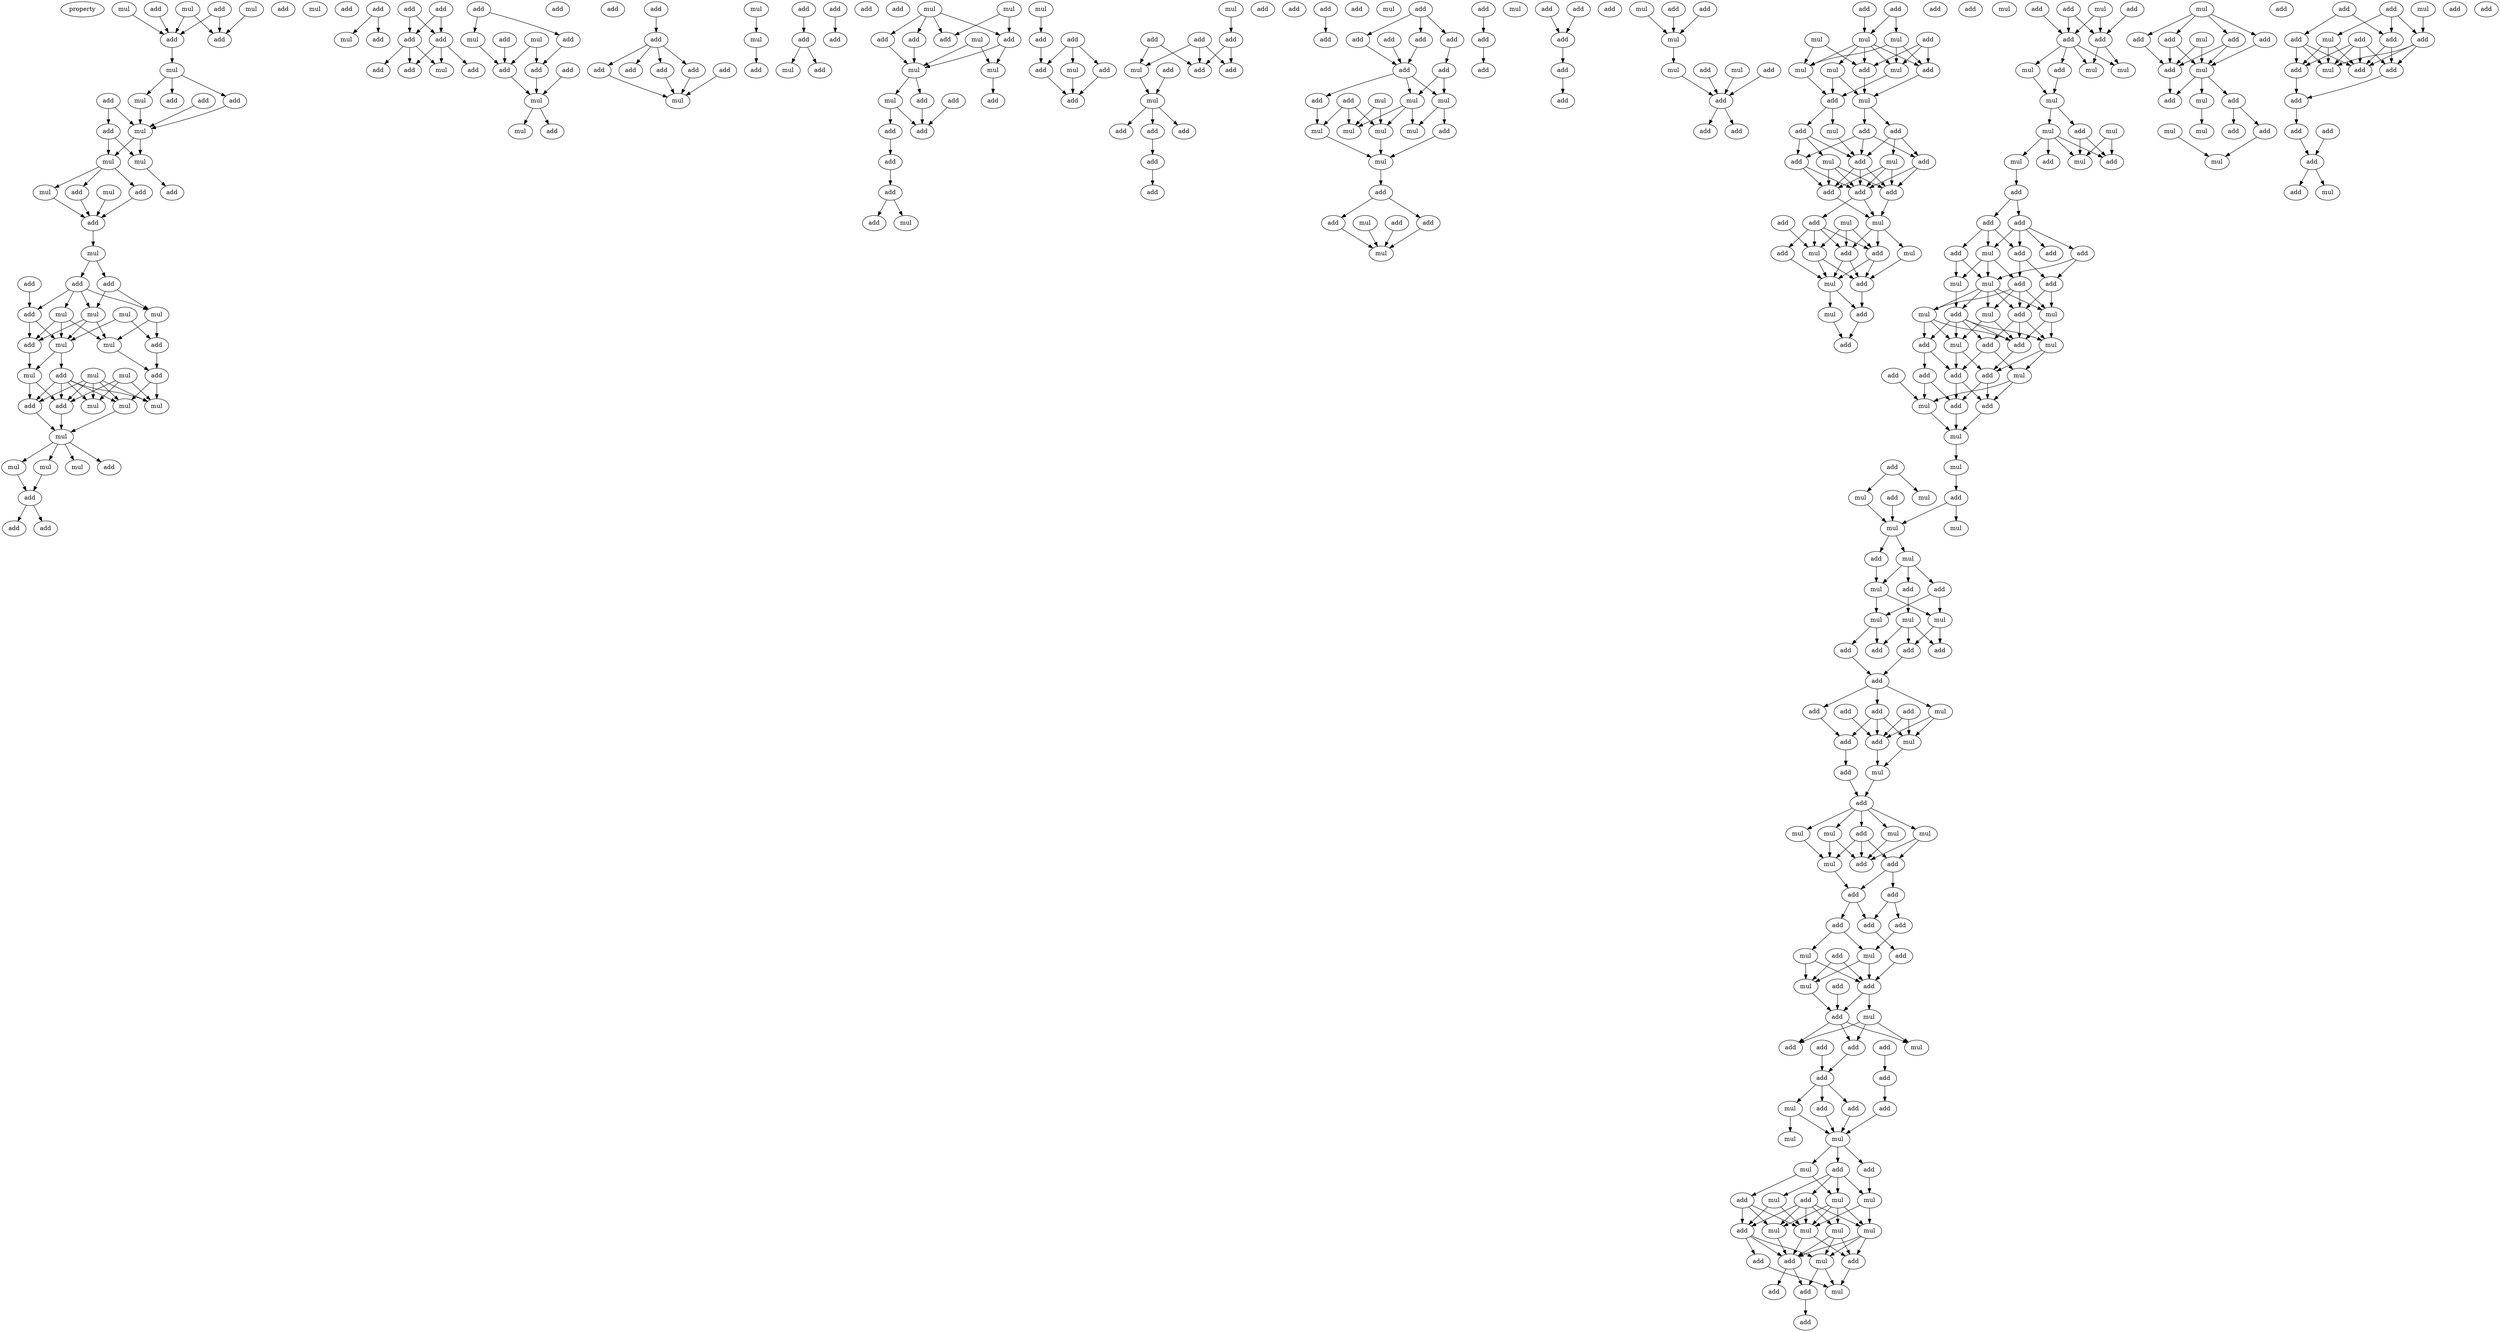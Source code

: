 digraph {
    node [fontcolor=black]
    property [mul=2,lf=1.4]
    0 [ label = add ];
    1 [ label = add ];
    2 [ label = mul ];
    3 [ label = mul ];
    4 [ label = mul ];
    5 [ label = add ];
    6 [ label = add ];
    7 [ label = mul ];
    8 [ label = add ];
    9 [ label = add ];
    10 [ label = mul ];
    11 [ label = add ];
    12 [ label = add ];
    13 [ label = add ];
    14 [ label = mul ];
    15 [ label = mul ];
    16 [ label = mul ];
    17 [ label = add ];
    18 [ label = add ];
    19 [ label = mul ];
    20 [ label = add ];
    21 [ label = mul ];
    22 [ label = add ];
    23 [ label = mul ];
    24 [ label = add ];
    25 [ label = add ];
    26 [ label = add ];
    27 [ label = mul ];
    28 [ label = add ];
    29 [ label = mul ];
    30 [ label = mul ];
    31 [ label = mul ];
    32 [ label = mul ];
    33 [ label = add ];
    34 [ label = add ];
    35 [ label = mul ];
    36 [ label = add ];
    37 [ label = mul ];
    38 [ label = mul ];
    39 [ label = mul ];
    40 [ label = add ];
    41 [ label = add ];
    42 [ label = mul ];
    43 [ label = mul ];
    44 [ label = add ];
    45 [ label = mul ];
    46 [ label = mul ];
    47 [ label = mul ];
    48 [ label = mul ];
    49 [ label = add ];
    50 [ label = mul ];
    51 [ label = add ];
    52 [ label = add ];
    53 [ label = add ];
    54 [ label = mul ];
    55 [ label = add ];
    56 [ label = add ];
    57 [ label = add ];
    58 [ label = add ];
    59 [ label = mul ];
    60 [ label = add ];
    61 [ label = add ];
    62 [ label = add ];
    63 [ label = add ];
    64 [ label = add ];
    65 [ label = mul ];
    66 [ label = add ];
    67 [ label = add ];
    68 [ label = add ];
    69 [ label = mul ];
    70 [ label = mul ];
    71 [ label = add ];
    72 [ label = add ];
    73 [ label = add ];
    74 [ label = add ];
    75 [ label = add ];
    76 [ label = add ];
    77 [ label = mul ];
    78 [ label = mul ];
    79 [ label = add ];
    80 [ label = add ];
    81 [ label = add ];
    82 [ label = add ];
    83 [ label = add ];
    84 [ label = add ];
    85 [ label = add ];
    86 [ label = add ];
    87 [ label = add ];
    88 [ label = mul ];
    89 [ label = mul ];
    90 [ label = mul ];
    91 [ label = add ];
    92 [ label = add ];
    93 [ label = add ];
    94 [ label = mul ];
    95 [ label = add ];
    96 [ label = add ];
    97 [ label = add ];
    98 [ label = add ];
    99 [ label = add ];
    100 [ label = mul ];
    101 [ label = mul ];
    102 [ label = add ];
    103 [ label = mul ];
    104 [ label = add ];
    105 [ label = add ];
    106 [ label = add ];
    107 [ label = mul ];
    108 [ label = mul ];
    109 [ label = mul ];
    110 [ label = add ];
    111 [ label = add ];
    112 [ label = add ];
    113 [ label = add ];
    114 [ label = add ];
    115 [ label = add ];
    116 [ label = add ];
    117 [ label = mul ];
    118 [ label = add ];
    119 [ label = mul ];
    120 [ label = add ];
    121 [ label = add ];
    122 [ label = mul ];
    123 [ label = add ];
    124 [ label = add ];
    125 [ label = add ];
    126 [ label = mul ];
    127 [ label = add ];
    128 [ label = add ];
    129 [ label = add ];
    130 [ label = add ];
    131 [ label = add ];
    132 [ label = add ];
    133 [ label = mul ];
    134 [ label = mul ];
    135 [ label = add ];
    136 [ label = add ];
    137 [ label = add ];
    138 [ label = add ];
    139 [ label = add ];
    140 [ label = add ];
    141 [ label = add ];
    142 [ label = add ];
    143 [ label = add ];
    144 [ label = mul ];
    145 [ label = add ];
    146 [ label = add ];
    147 [ label = add ];
    148 [ label = add ];
    149 [ label = add ];
    150 [ label = add ];
    151 [ label = add ];
    152 [ label = add ];
    153 [ label = add ];
    154 [ label = add ];
    155 [ label = mul ];
    156 [ label = mul ];
    157 [ label = mul ];
    158 [ label = add ];
    159 [ label = mul ];
    160 [ label = mul ];
    161 [ label = mul ];
    162 [ label = mul ];
    163 [ label = mul ];
    164 [ label = add ];
    165 [ label = add ];
    166 [ label = mul ];
    167 [ label = add ];
    168 [ label = add ];
    169 [ label = add ];
    170 [ label = add ];
    171 [ label = mul ];
    172 [ label = mul ];
    173 [ label = add ];
    174 [ label = add ];
    175 [ label = add ];
    176 [ label = add ];
    177 [ label = add ];
    178 [ label = add ];
    179 [ label = mul ];
    180 [ label = add ];
    181 [ label = add ];
    182 [ label = add ];
    183 [ label = mul ];
    184 [ label = add ];
    185 [ label = mul ];
    186 [ label = mul ];
    187 [ label = add ];
    188 [ label = add ];
    189 [ label = add ];
    190 [ label = add ];
    191 [ label = add ];
    192 [ label = add ];
    193 [ label = mul ];
    194 [ label = mul ];
    195 [ label = mul ];
    196 [ label = add ];
    197 [ label = mul ];
    198 [ label = add ];
    199 [ label = mul ];
    200 [ label = add ];
    201 [ label = mul ];
    202 [ label = add ];
    203 [ label = mul ];
    204 [ label = add ];
    205 [ label = mul ];
    206 [ label = add ];
    207 [ label = add ];
    208 [ label = add ];
    209 [ label = mul ];
    210 [ label = add ];
    211 [ label = mul ];
    212 [ label = add ];
    213 [ label = add ];
    214 [ label = add ];
    215 [ label = add ];
    216 [ label = add ];
    217 [ label = add ];
    218 [ label = mul ];
    219 [ label = mul ];
    220 [ label = mul ];
    221 [ label = add ];
    222 [ label = mul ];
    223 [ label = add ];
    224 [ label = add ];
    225 [ label = add ];
    226 [ label = mul ];
    227 [ label = add ];
    228 [ label = mul ];
    229 [ label = add ];
    230 [ label = mul ];
    231 [ label = add ];
    232 [ label = add ];
    233 [ label = add ];
    234 [ label = add ];
    235 [ label = mul ];
    236 [ label = add ];
    237 [ label = add ];
    238 [ label = add ];
    239 [ label = mul ];
    240 [ label = mul ];
    241 [ label = add ];
    242 [ label = mul ];
    243 [ label = mul ];
    244 [ label = mul ];
    245 [ label = add ];
    246 [ label = mul ];
    247 [ label = mul ];
    248 [ label = add ];
    249 [ label = mul ];
    250 [ label = add ];
    251 [ label = add ];
    252 [ label = add ];
    253 [ label = add ];
    254 [ label = mul ];
    255 [ label = add ];
    256 [ label = add ];
    257 [ label = add ];
    258 [ label = add ];
    259 [ label = add ];
    260 [ label = mul ];
    261 [ label = mul ];
    262 [ label = add ];
    263 [ label = add ];
    264 [ label = mul ];
    265 [ label = add ];
    266 [ label = mul ];
    267 [ label = mul ];
    268 [ label = add ];
    269 [ label = mul ];
    270 [ label = add ];
    271 [ label = add ];
    272 [ label = mul ];
    273 [ label = add ];
    274 [ label = mul ];
    275 [ label = add ];
    276 [ label = add ];
    277 [ label = add ];
    278 [ label = mul ];
    279 [ label = add ];
    280 [ label = add ];
    281 [ label = mul ];
    282 [ label = add ];
    283 [ label = mul ];
    284 [ label = mul ];
    285 [ label = add ];
    286 [ label = add ];
    287 [ label = mul ];
    288 [ label = mul ];
    289 [ label = mul ];
    290 [ label = mul ];
    291 [ label = add ];
    292 [ label = add ];
    293 [ label = mul ];
    294 [ label = add ];
    295 [ label = mul ];
    296 [ label = mul ];
    297 [ label = mul ];
    298 [ label = add ];
    299 [ label = add ];
    300 [ label = add ];
    301 [ label = add ];
    302 [ label = add ];
    303 [ label = add ];
    304 [ label = add ];
    305 [ label = mul ];
    306 [ label = add ];
    307 [ label = add ];
    308 [ label = add ];
    309 [ label = mul ];
    310 [ label = add ];
    311 [ label = mul ];
    312 [ label = add ];
    313 [ label = add ];
    314 [ label = mul ];
    315 [ label = mul ];
    316 [ label = mul ];
    317 [ label = add ];
    318 [ label = mul ];
    319 [ label = add ];
    320 [ label = mul ];
    321 [ label = add ];
    322 [ label = add ];
    323 [ label = add ];
    324 [ label = add ];
    325 [ label = add ];
    326 [ label = add ];
    327 [ label = add ];
    328 [ label = add ];
    329 [ label = mul ];
    330 [ label = mul ];
    331 [ label = add ];
    332 [ label = add ];
    333 [ label = mul ];
    334 [ label = mul ];
    335 [ label = add ];
    336 [ label = add ];
    337 [ label = mul ];
    338 [ label = add ];
    339 [ label = add ];
    340 [ label = add ];
    341 [ label = add ];
    342 [ label = add ];
    343 [ label = add ];
    344 [ label = add ];
    345 [ label = mul ];
    346 [ label = add ];
    347 [ label = mul ];
    348 [ label = mul ];
    349 [ label = add ];
    350 [ label = mul ];
    351 [ label = add ];
    352 [ label = add ];
    353 [ label = mul ];
    354 [ label = mul ];
    355 [ label = mul ];
    356 [ label = add ];
    357 [ label = mul ];
    358 [ label = mul ];
    359 [ label = add ];
    360 [ label = mul ];
    361 [ label = mul ];
    362 [ label = add ];
    363 [ label = mul ];
    364 [ label = add ];
    365 [ label = add ];
    366 [ label = add ];
    367 [ label = add ];
    368 [ label = mul ];
    369 [ label = add ];
    370 [ label = mul ];
    371 [ label = add ];
    372 [ label = add ];
    373 [ label = mul ];
    374 [ label = add ];
    375 [ label = add ];
    376 [ label = mul ];
    377 [ label = add ];
    378 [ label = add ];
    379 [ label = mul ];
    380 [ label = add ];
    381 [ label = add ];
    382 [ label = mul ];
    383 [ label = mul ];
    384 [ label = add ];
    385 [ label = add ];
    386 [ label = mul ];
    387 [ label = mul ];
    388 [ label = add ];
    389 [ label = add ];
    390 [ label = add ];
    391 [ label = add ];
    392 [ label = mul ];
    393 [ label = add ];
    394 [ label = add ];
    395 [ label = add ];
    396 [ label = add ];
    397 [ label = mul ];
    398 [ label = add ];
    399 [ label = add ];
    400 [ label = add ];
    401 [ label = add ];
    402 [ label = add ];
    403 [ label = add ];
    404 [ label = add ];
    405 [ label = add ];
    406 [ label = mul ];
    0 -> 5 [ name = 0 ];
    0 -> 6 [ name = 1 ];
    1 -> 5 [ name = 2 ];
    2 -> 5 [ name = 3 ];
    3 -> 6 [ name = 4 ];
    4 -> 5 [ name = 5 ];
    4 -> 6 [ name = 6 ];
    5 -> 7 [ name = 7 ];
    7 -> 9 [ name = 8 ];
    7 -> 10 [ name = 9 ];
    7 -> 12 [ name = 10 ];
    8 -> 14 [ name = 11 ];
    9 -> 14 [ name = 12 ];
    10 -> 14 [ name = 13 ];
    11 -> 13 [ name = 14 ];
    11 -> 14 [ name = 15 ];
    13 -> 15 [ name = 16 ];
    13 -> 16 [ name = 17 ];
    14 -> 15 [ name = 18 ];
    14 -> 16 [ name = 19 ];
    15 -> 18 [ name = 20 ];
    15 -> 20 [ name = 21 ];
    15 -> 21 [ name = 22 ];
    16 -> 17 [ name = 23 ];
    18 -> 22 [ name = 24 ];
    19 -> 22 [ name = 25 ];
    20 -> 22 [ name = 26 ];
    21 -> 22 [ name = 27 ];
    22 -> 23 [ name = 28 ];
    23 -> 25 [ name = 29 ];
    23 -> 26 [ name = 30 ];
    24 -> 28 [ name = 31 ];
    25 -> 28 [ name = 32 ];
    25 -> 29 [ name = 33 ];
    25 -> 30 [ name = 34 ];
    25 -> 31 [ name = 35 ];
    26 -> 30 [ name = 36 ];
    26 -> 31 [ name = 37 ];
    27 -> 32 [ name = 38 ];
    27 -> 33 [ name = 39 ];
    28 -> 32 [ name = 40 ];
    28 -> 34 [ name = 41 ];
    29 -> 32 [ name = 42 ];
    29 -> 34 [ name = 43 ];
    29 -> 35 [ name = 44 ];
    30 -> 32 [ name = 45 ];
    30 -> 34 [ name = 46 ];
    30 -> 35 [ name = 47 ];
    31 -> 33 [ name = 48 ];
    31 -> 35 [ name = 49 ];
    32 -> 36 [ name = 50 ];
    32 -> 38 [ name = 51 ];
    33 -> 40 [ name = 52 ];
    34 -> 38 [ name = 53 ];
    35 -> 40 [ name = 54 ];
    36 -> 41 [ name = 55 ];
    36 -> 42 [ name = 56 ];
    36 -> 43 [ name = 57 ];
    36 -> 44 [ name = 58 ];
    36 -> 45 [ name = 59 ];
    37 -> 41 [ name = 60 ];
    37 -> 42 [ name = 61 ];
    37 -> 43 [ name = 62 ];
    38 -> 41 [ name = 63 ];
    38 -> 44 [ name = 64 ];
    39 -> 41 [ name = 65 ];
    39 -> 42 [ name = 66 ];
    39 -> 43 [ name = 67 ];
    39 -> 44 [ name = 68 ];
    39 -> 45 [ name = 69 ];
    40 -> 42 [ name = 70 ];
    40 -> 45 [ name = 71 ];
    41 -> 46 [ name = 72 ];
    44 -> 46 [ name = 73 ];
    45 -> 46 [ name = 74 ];
    46 -> 47 [ name = 75 ];
    46 -> 48 [ name = 76 ];
    46 -> 49 [ name = 77 ];
    46 -> 50 [ name = 78 ];
    47 -> 51 [ name = 79 ];
    50 -> 51 [ name = 80 ];
    51 -> 52 [ name = 81 ];
    51 -> 55 [ name = 82 ];
    57 -> 59 [ name = 83 ];
    57 -> 60 [ name = 84 ];
    58 -> 62 [ name = 85 ];
    58 -> 63 [ name = 86 ];
    61 -> 62 [ name = 87 ];
    61 -> 63 [ name = 88 ];
    62 -> 64 [ name = 89 ];
    62 -> 65 [ name = 90 ];
    62 -> 67 [ name = 91 ];
    63 -> 64 [ name = 92 ];
    63 -> 65 [ name = 93 ];
    63 -> 66 [ name = 94 ];
    68 -> 70 [ name = 95 ];
    68 -> 72 [ name = 96 ];
    69 -> 74 [ name = 97 ];
    69 -> 75 [ name = 98 ];
    70 -> 75 [ name = 99 ];
    71 -> 75 [ name = 100 ];
    72 -> 74 [ name = 101 ];
    74 -> 77 [ name = 102 ];
    75 -> 77 [ name = 103 ];
    76 -> 77 [ name = 104 ];
    77 -> 78 [ name = 105 ];
    77 -> 81 [ name = 106 ];
    80 -> 82 [ name = 107 ];
    82 -> 83 [ name = 108 ];
    82 -> 84 [ name = 109 ];
    82 -> 85 [ name = 110 ];
    82 -> 87 [ name = 111 ];
    83 -> 89 [ name = 112 ];
    85 -> 89 [ name = 113 ];
    86 -> 89 [ name = 114 ];
    87 -> 89 [ name = 115 ];
    88 -> 90 [ name = 116 ];
    90 -> 92 [ name = 117 ];
    91 -> 93 [ name = 118 ];
    93 -> 94 [ name = 119 ];
    93 -> 95 [ name = 120 ];
    96 -> 97 [ name = 121 ];
    100 -> 102 [ name = 122 ];
    100 -> 104 [ name = 123 ];
    100 -> 105 [ name = 124 ];
    100 -> 106 [ name = 125 ];
    101 -> 102 [ name = 126 ];
    101 -> 105 [ name = 127 ];
    102 -> 107 [ name = 128 ];
    102 -> 108 [ name = 129 ];
    103 -> 107 [ name = 130 ];
    103 -> 108 [ name = 131 ];
    104 -> 108 [ name = 132 ];
    106 -> 108 [ name = 133 ];
    107 -> 112 [ name = 134 ];
    108 -> 109 [ name = 135 ];
    108 -> 110 [ name = 136 ];
    109 -> 113 [ name = 137 ];
    109 -> 114 [ name = 138 ];
    110 -> 113 [ name = 139 ];
    111 -> 113 [ name = 140 ];
    114 -> 115 [ name = 141 ];
    115 -> 116 [ name = 142 ];
    116 -> 118 [ name = 143 ];
    116 -> 119 [ name = 144 ];
    117 -> 121 [ name = 145 ];
    120 -> 122 [ name = 146 ];
    120 -> 123 [ name = 147 ];
    120 -> 124 [ name = 148 ];
    121 -> 123 [ name = 149 ];
    122 -> 125 [ name = 150 ];
    123 -> 125 [ name = 151 ];
    124 -> 125 [ name = 152 ];
    126 -> 129 [ name = 153 ];
    127 -> 130 [ name = 154 ];
    127 -> 133 [ name = 155 ];
    128 -> 130 [ name = 156 ];
    128 -> 132 [ name = 157 ];
    128 -> 133 [ name = 158 ];
    129 -> 130 [ name = 159 ];
    129 -> 132 [ name = 160 ];
    131 -> 134 [ name = 161 ];
    133 -> 134 [ name = 162 ];
    134 -> 135 [ name = 163 ];
    134 -> 136 [ name = 164 ];
    134 -> 138 [ name = 165 ];
    136 -> 139 [ name = 166 ];
    139 -> 141 [ name = 167 ];
    142 -> 145 [ name = 168 ];
    146 -> 147 [ name = 169 ];
    146 -> 148 [ name = 170 ];
    146 -> 149 [ name = 171 ];
    147 -> 152 [ name = 172 ];
    148 -> 151 [ name = 173 ];
    149 -> 151 [ name = 174 ];
    150 -> 151 [ name = 175 ];
    151 -> 154 [ name = 176 ];
    151 -> 155 [ name = 177 ];
    151 -> 156 [ name = 178 ];
    152 -> 155 [ name = 179 ];
    152 -> 156 [ name = 180 ];
    153 -> 159 [ name = 181 ];
    153 -> 160 [ name = 182 ];
    153 -> 161 [ name = 183 ];
    154 -> 160 [ name = 184 ];
    155 -> 159 [ name = 185 ];
    155 -> 161 [ name = 186 ];
    155 -> 162 [ name = 187 ];
    156 -> 158 [ name = 188 ];
    156 -> 162 [ name = 189 ];
    157 -> 159 [ name = 190 ];
    157 -> 161 [ name = 191 ];
    158 -> 163 [ name = 192 ];
    159 -> 163 [ name = 193 ];
    160 -> 163 [ name = 194 ];
    163 -> 164 [ name = 195 ];
    164 -> 165 [ name = 196 ];
    164 -> 168 [ name = 197 ];
    165 -> 171 [ name = 198 ];
    166 -> 171 [ name = 199 ];
    167 -> 171 [ name = 200 ];
    168 -> 171 [ name = 201 ];
    169 -> 170 [ name = 202 ];
    170 -> 175 [ name = 203 ];
    173 -> 176 [ name = 204 ];
    174 -> 176 [ name = 205 ];
    176 -> 177 [ name = 206 ];
    177 -> 181 [ name = 207 ];
    179 -> 183 [ name = 208 ];
    180 -> 183 [ name = 209 ];
    182 -> 183 [ name = 210 ];
    183 -> 185 [ name = 211 ];
    184 -> 188 [ name = 212 ];
    185 -> 188 [ name = 213 ];
    186 -> 188 [ name = 214 ];
    187 -> 188 [ name = 215 ];
    188 -> 189 [ name = 216 ];
    188 -> 190 [ name = 217 ];
    191 -> 193 [ name = 218 ];
    191 -> 195 [ name = 219 ];
    192 -> 195 [ name = 220 ];
    193 -> 199 [ name = 221 ];
    193 -> 200 [ name = 222 ];
    193 -> 201 [ name = 223 ];
    194 -> 198 [ name = 224 ];
    194 -> 199 [ name = 225 ];
    195 -> 197 [ name = 226 ];
    195 -> 198 [ name = 227 ];
    195 -> 199 [ name = 228 ];
    195 -> 200 [ name = 229 ];
    195 -> 201 [ name = 230 ];
    196 -> 198 [ name = 231 ];
    196 -> 200 [ name = 232 ];
    196 -> 201 [ name = 233 ];
    197 -> 202 [ name = 234 ];
    197 -> 203 [ name = 235 ];
    198 -> 203 [ name = 236 ];
    199 -> 202 [ name = 237 ];
    200 -> 203 [ name = 238 ];
    201 -> 202 [ name = 239 ];
    202 -> 205 [ name = 240 ];
    202 -> 206 [ name = 241 ];
    203 -> 204 [ name = 242 ];
    203 -> 207 [ name = 243 ];
    204 -> 209 [ name = 244 ];
    204 -> 210 [ name = 245 ];
    204 -> 212 [ name = 246 ];
    205 -> 212 [ name = 247 ];
    206 -> 208 [ name = 248 ];
    206 -> 211 [ name = 249 ];
    206 -> 212 [ name = 250 ];
    207 -> 208 [ name = 251 ];
    207 -> 210 [ name = 252 ];
    207 -> 212 [ name = 253 ];
    208 -> 213 [ name = 254 ];
    208 -> 215 [ name = 255 ];
    209 -> 213 [ name = 256 ];
    209 -> 214 [ name = 257 ];
    209 -> 215 [ name = 258 ];
    210 -> 213 [ name = 259 ];
    210 -> 214 [ name = 260 ];
    211 -> 213 [ name = 261 ];
    211 -> 214 [ name = 262 ];
    211 -> 215 [ name = 263 ];
    212 -> 213 [ name = 264 ];
    212 -> 214 [ name = 265 ];
    212 -> 215 [ name = 266 ];
    213 -> 217 [ name = 267 ];
    213 -> 218 [ name = 268 ];
    214 -> 218 [ name = 269 ];
    215 -> 218 [ name = 270 ];
    216 -> 222 [ name = 271 ];
    217 -> 221 [ name = 272 ];
    217 -> 222 [ name = 273 ];
    217 -> 223 [ name = 274 ];
    217 -> 224 [ name = 275 ];
    218 -> 220 [ name = 276 ];
    218 -> 223 [ name = 277 ];
    218 -> 224 [ name = 278 ];
    219 -> 222 [ name = 279 ];
    219 -> 223 [ name = 280 ];
    219 -> 224 [ name = 281 ];
    220 -> 225 [ name = 282 ];
    221 -> 226 [ name = 283 ];
    222 -> 225 [ name = 284 ];
    222 -> 226 [ name = 285 ];
    223 -> 225 [ name = 286 ];
    223 -> 226 [ name = 287 ];
    224 -> 225 [ name = 288 ];
    224 -> 226 [ name = 289 ];
    225 -> 231 [ name = 290 ];
    226 -> 228 [ name = 291 ];
    226 -> 231 [ name = 292 ];
    228 -> 232 [ name = 293 ];
    231 -> 232 [ name = 294 ];
    233 -> 237 [ name = 295 ];
    234 -> 237 [ name = 296 ];
    234 -> 238 [ name = 297 ];
    235 -> 237 [ name = 298 ];
    235 -> 238 [ name = 299 ];
    236 -> 238 [ name = 300 ];
    237 -> 239 [ name = 301 ];
    237 -> 240 [ name = 302 ];
    237 -> 241 [ name = 303 ];
    237 -> 242 [ name = 304 ];
    238 -> 240 [ name = 305 ];
    238 -> 242 [ name = 306 ];
    239 -> 243 [ name = 307 ];
    241 -> 243 [ name = 308 ];
    243 -> 244 [ name = 309 ];
    243 -> 245 [ name = 310 ];
    244 -> 247 [ name = 311 ];
    244 -> 248 [ name = 312 ];
    244 -> 249 [ name = 313 ];
    244 -> 250 [ name = 314 ];
    245 -> 249 [ name = 315 ];
    245 -> 250 [ name = 316 ];
    246 -> 249 [ name = 317 ];
    246 -> 250 [ name = 318 ];
    247 -> 251 [ name = 319 ];
    251 -> 252 [ name = 320 ];
    251 -> 253 [ name = 321 ];
    252 -> 254 [ name = 322 ];
    252 -> 255 [ name = 323 ];
    252 -> 256 [ name = 324 ];
    252 -> 257 [ name = 325 ];
    253 -> 254 [ name = 326 ];
    253 -> 256 [ name = 327 ];
    253 -> 258 [ name = 328 ];
    254 -> 259 [ name = 329 ];
    254 -> 260 [ name = 330 ];
    254 -> 261 [ name = 331 ];
    255 -> 261 [ name = 332 ];
    255 -> 262 [ name = 333 ];
    256 -> 259 [ name = 334 ];
    256 -> 262 [ name = 335 ];
    258 -> 260 [ name = 336 ];
    258 -> 261 [ name = 337 ];
    259 -> 263 [ name = 338 ];
    259 -> 264 [ name = 339 ];
    259 -> 266 [ name = 340 ];
    259 -> 267 [ name = 341 ];
    260 -> 265 [ name = 342 ];
    261 -> 263 [ name = 343 ];
    261 -> 264 [ name = 344 ];
    261 -> 265 [ name = 345 ];
    261 -> 266 [ name = 346 ];
    261 -> 267 [ name = 347 ];
    262 -> 263 [ name = 348 ];
    262 -> 264 [ name = 349 ];
    263 -> 268 [ name = 350 ];
    263 -> 269 [ name = 351 ];
    263 -> 271 [ name = 352 ];
    264 -> 268 [ name = 353 ];
    264 -> 269 [ name = 354 ];
    265 -> 268 [ name = 355 ];
    265 -> 269 [ name = 356 ];
    265 -> 270 [ name = 357 ];
    265 -> 271 [ name = 358 ];
    265 -> 272 [ name = 359 ];
    266 -> 268 [ name = 360 ];
    266 -> 272 [ name = 361 ];
    267 -> 268 [ name = 362 ];
    267 -> 270 [ name = 363 ];
    267 -> 272 [ name = 364 ];
    268 -> 273 [ name = 365 ];
    269 -> 273 [ name = 366 ];
    269 -> 274 [ name = 367 ];
    270 -> 276 [ name = 368 ];
    270 -> 277 [ name = 369 ];
    271 -> 274 [ name = 370 ];
    271 -> 276 [ name = 371 ];
    272 -> 273 [ name = 372 ];
    272 -> 276 [ name = 373 ];
    273 -> 279 [ name = 374 ];
    273 -> 280 [ name = 375 ];
    274 -> 278 [ name = 376 ];
    274 -> 280 [ name = 377 ];
    275 -> 278 [ name = 378 ];
    276 -> 279 [ name = 379 ];
    276 -> 280 [ name = 380 ];
    277 -> 278 [ name = 381 ];
    277 -> 279 [ name = 382 ];
    278 -> 281 [ name = 383 ];
    279 -> 281 [ name = 384 ];
    280 -> 281 [ name = 385 ];
    281 -> 283 [ name = 386 ];
    282 -> 284 [ name = 387 ];
    282 -> 287 [ name = 388 ];
    283 -> 286 [ name = 389 ];
    284 -> 288 [ name = 390 ];
    285 -> 288 [ name = 391 ];
    286 -> 288 [ name = 392 ];
    286 -> 289 [ name = 393 ];
    288 -> 290 [ name = 394 ];
    288 -> 291 [ name = 395 ];
    290 -> 292 [ name = 396 ];
    290 -> 293 [ name = 397 ];
    290 -> 294 [ name = 398 ];
    291 -> 293 [ name = 399 ];
    292 -> 297 [ name = 400 ];
    293 -> 295 [ name = 401 ];
    293 -> 296 [ name = 402 ];
    294 -> 295 [ name = 403 ];
    294 -> 296 [ name = 404 ];
    295 -> 300 [ name = 405 ];
    295 -> 301 [ name = 406 ];
    296 -> 298 [ name = 407 ];
    296 -> 299 [ name = 408 ];
    297 -> 298 [ name = 409 ];
    297 -> 300 [ name = 410 ];
    297 -> 301 [ name = 411 ];
    299 -> 302 [ name = 412 ];
    301 -> 302 [ name = 413 ];
    302 -> 303 [ name = 414 ];
    302 -> 305 [ name = 415 ];
    302 -> 307 [ name = 416 ];
    303 -> 308 [ name = 417 ];
    303 -> 309 [ name = 418 ];
    303 -> 310 [ name = 419 ];
    304 -> 308 [ name = 420 ];
    304 -> 309 [ name = 421 ];
    305 -> 308 [ name = 422 ];
    305 -> 309 [ name = 423 ];
    306 -> 308 [ name = 424 ];
    307 -> 310 [ name = 425 ];
    308 -> 311 [ name = 426 ];
    309 -> 311 [ name = 427 ];
    310 -> 312 [ name = 428 ];
    311 -> 313 [ name = 429 ];
    312 -> 313 [ name = 430 ];
    313 -> 314 [ name = 431 ];
    313 -> 315 [ name = 432 ];
    313 -> 316 [ name = 433 ];
    313 -> 317 [ name = 434 ];
    313 -> 318 [ name = 435 ];
    314 -> 320 [ name = 436 ];
    315 -> 319 [ name = 437 ];
    315 -> 320 [ name = 438 ];
    316 -> 319 [ name = 439 ];
    316 -> 321 [ name = 440 ];
    317 -> 319 [ name = 441 ];
    317 -> 320 [ name = 442 ];
    317 -> 321 [ name = 443 ];
    318 -> 319 [ name = 444 ];
    320 -> 322 [ name = 445 ];
    321 -> 322 [ name = 446 ];
    321 -> 323 [ name = 447 ];
    322 -> 324 [ name = 448 ];
    322 -> 326 [ name = 449 ];
    323 -> 325 [ name = 450 ];
    323 -> 326 [ name = 451 ];
    324 -> 329 [ name = 452 ];
    324 -> 330 [ name = 453 ];
    325 -> 329 [ name = 454 ];
    326 -> 327 [ name = 455 ];
    327 -> 331 [ name = 456 ];
    328 -> 331 [ name = 457 ];
    328 -> 333 [ name = 458 ];
    329 -> 331 [ name = 459 ];
    329 -> 333 [ name = 460 ];
    330 -> 331 [ name = 461 ];
    330 -> 333 [ name = 462 ];
    331 -> 334 [ name = 463 ];
    331 -> 335 [ name = 464 ];
    332 -> 335 [ name = 465 ];
    333 -> 335 [ name = 466 ];
    334 -> 336 [ name = 467 ];
    334 -> 337 [ name = 468 ];
    334 -> 340 [ name = 469 ];
    335 -> 336 [ name = 470 ];
    335 -> 337 [ name = 471 ];
    335 -> 340 [ name = 472 ];
    336 -> 342 [ name = 473 ];
    338 -> 341 [ name = 474 ];
    339 -> 342 [ name = 475 ];
    341 -> 346 [ name = 476 ];
    342 -> 343 [ name = 477 ];
    342 -> 344 [ name = 478 ];
    342 -> 345 [ name = 479 ];
    343 -> 347 [ name = 480 ];
    344 -> 347 [ name = 481 ];
    345 -> 347 [ name = 482 ];
    345 -> 348 [ name = 483 ];
    346 -> 347 [ name = 484 ];
    347 -> 349 [ name = 485 ];
    347 -> 350 [ name = 486 ];
    347 -> 351 [ name = 487 ];
    349 -> 355 [ name = 488 ];
    350 -> 352 [ name = 489 ];
    350 -> 353 [ name = 490 ];
    351 -> 353 [ name = 491 ];
    351 -> 354 [ name = 492 ];
    351 -> 355 [ name = 493 ];
    351 -> 356 [ name = 494 ];
    352 -> 358 [ name = 495 ];
    352 -> 359 [ name = 496 ];
    352 -> 361 [ name = 497 ];
    353 -> 357 [ name = 498 ];
    353 -> 358 [ name = 499 ];
    353 -> 360 [ name = 500 ];
    353 -> 361 [ name = 501 ];
    354 -> 359 [ name = 502 ];
    354 -> 361 [ name = 503 ];
    355 -> 360 [ name = 504 ];
    355 -> 361 [ name = 505 ];
    356 -> 357 [ name = 506 ];
    356 -> 358 [ name = 507 ];
    356 -> 359 [ name = 508 ];
    356 -> 360 [ name = 509 ];
    356 -> 361 [ name = 510 ];
    357 -> 362 [ name = 511 ];
    357 -> 363 [ name = 512 ];
    357 -> 365 [ name = 513 ];
    358 -> 362 [ name = 514 ];
    359 -> 362 [ name = 515 ];
    359 -> 363 [ name = 516 ];
    359 -> 364 [ name = 517 ];
    360 -> 362 [ name = 518 ];
    360 -> 363 [ name = 519 ];
    360 -> 365 [ name = 520 ];
    361 -> 362 [ name = 521 ];
    361 -> 365 [ name = 522 ];
    362 -> 366 [ name = 523 ];
    362 -> 367 [ name = 524 ];
    363 -> 366 [ name = 525 ];
    363 -> 368 [ name = 526 ];
    364 -> 368 [ name = 527 ];
    365 -> 368 [ name = 528 ];
    366 -> 369 [ name = 529 ];
    370 -> 371 [ name = 530 ];
    370 -> 372 [ name = 531 ];
    370 -> 374 [ name = 532 ];
    370 -> 375 [ name = 533 ];
    371 -> 376 [ name = 534 ];
    371 -> 377 [ name = 535 ];
    372 -> 376 [ name = 536 ];
    372 -> 377 [ name = 537 ];
    373 -> 376 [ name = 538 ];
    373 -> 377 [ name = 539 ];
    374 -> 376 [ name = 540 ];
    375 -> 377 [ name = 541 ];
    376 -> 378 [ name = 542 ];
    376 -> 379 [ name = 543 ];
    376 -> 380 [ name = 544 ];
    377 -> 380 [ name = 545 ];
    378 -> 384 [ name = 546 ];
    378 -> 385 [ name = 547 ];
    379 -> 383 [ name = 548 ];
    382 -> 386 [ name = 549 ];
    384 -> 386 [ name = 550 ];
    387 -> 394 [ name = 551 ];
    388 -> 390 [ name = 552 ];
    388 -> 391 [ name = 553 ];
    389 -> 391 [ name = 554 ];
    389 -> 392 [ name = 555 ];
    389 -> 394 [ name = 556 ];
    390 -> 395 [ name = 557 ];
    390 -> 397 [ name = 558 ];
    390 -> 398 [ name = 559 ];
    391 -> 396 [ name = 560 ];
    391 -> 398 [ name = 561 ];
    392 -> 395 [ name = 562 ];
    392 -> 397 [ name = 563 ];
    392 -> 398 [ name = 564 ];
    393 -> 395 [ name = 565 ];
    393 -> 396 [ name = 566 ];
    393 -> 397 [ name = 567 ];
    393 -> 398 [ name = 568 ];
    394 -> 396 [ name = 569 ];
    394 -> 397 [ name = 570 ];
    394 -> 398 [ name = 571 ];
    395 -> 399 [ name = 572 ];
    396 -> 399 [ name = 573 ];
    399 -> 400 [ name = 574 ];
    400 -> 403 [ name = 575 ];
    401 -> 403 [ name = 576 ];
    403 -> 404 [ name = 577 ];
    403 -> 406 [ name = 578 ];
}
